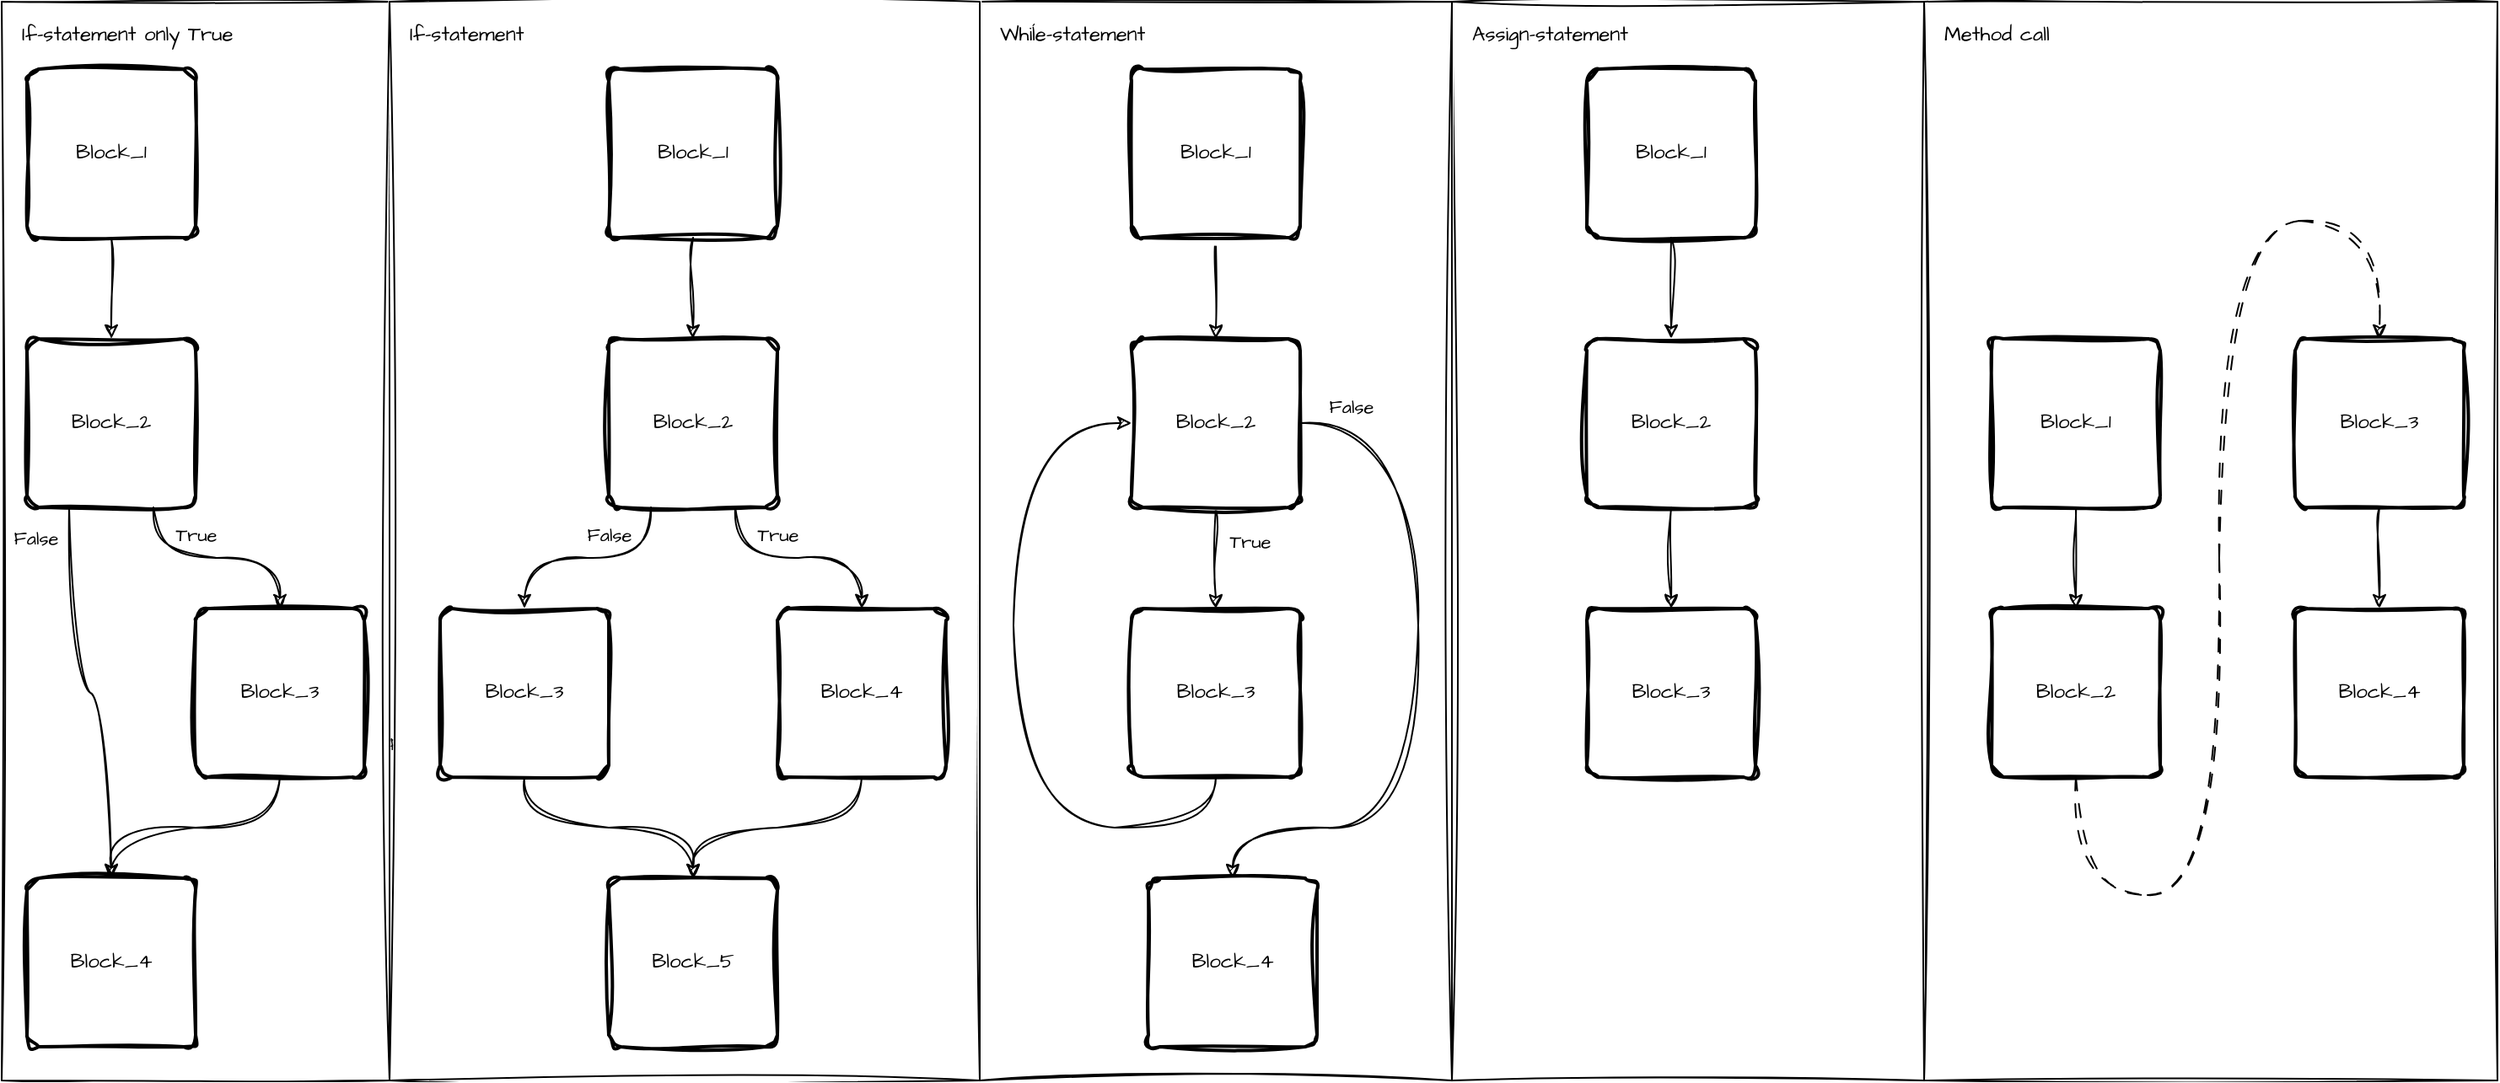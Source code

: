 <mxfile version="28.2.5">
  <diagram name="Page-1" id="BB44uWCkXg27HVllqEld">
    <mxGraphModel dx="1213" dy="741" grid="1" gridSize="10" guides="1" tooltips="1" connect="1" arrows="1" fold="1" page="1" pageScale="1" pageWidth="850" pageHeight="1100" math="0" shadow="0">
      <root>
        <mxCell id="0" />
        <mxCell id="1" parent="0" />
        <mxCell id="nSPVRApQLj-WV258VQ6m-121" value="" style="rounded=0;whiteSpace=wrap;html=1;hachureGap=4;fontFamily=Architects Daughter;fontSource=https%3A%2F%2Ffonts.googleapis.com%2Fcss%3Ffamily%3DArchitects%2BDaughter;sketch=1;curveFitting=1;jiggle=2;labelBackgroundColor=none;" parent="1" vertex="1">
          <mxGeometry x="1500" y="30" width="340" height="640" as="geometry" />
        </mxCell>
        <mxCell id="nSPVRApQLj-WV258VQ6m-112" value="" style="rounded=0;whiteSpace=wrap;html=1;hachureGap=4;fontFamily=Architects Daughter;fontSource=https%3A%2F%2Ffonts.googleapis.com%2Fcss%3Ffamily%3DArchitects%2BDaughter;sketch=1;curveFitting=1;jiggle=2;labelBackgroundColor=none;" parent="1" vertex="1">
          <mxGeometry x="1220" y="30" width="280" height="640" as="geometry" />
        </mxCell>
        <mxCell id="nSPVRApQLj-WV258VQ6m-100" value="" style="rounded=0;whiteSpace=wrap;html=1;hachureGap=4;fontFamily=Architects Daughter;fontSource=https%3A%2F%2Ffonts.googleapis.com%2Fcss%3Ffamily%3DArchitects%2BDaughter;sketch=1;curveFitting=1;jiggle=2;labelBackgroundColor=none;" parent="1" vertex="1">
          <mxGeometry x="940" y="30" width="280" height="640" as="geometry" />
        </mxCell>
        <mxCell id="nSPVRApQLj-WV258VQ6m-55" value="" style="rounded=0;whiteSpace=wrap;html=1;hachureGap=4;fontFamily=Architects Daughter;fontSource=https%3A%2F%2Ffonts.googleapis.com%2Fcss%3Ffamily%3DArchitects%2BDaughter;sketch=1;curveFitting=1;jiggle=2;labelBackgroundColor=none;" parent="1" vertex="1">
          <mxGeometry x="360" y="30" width="230" height="640" as="geometry" />
        </mxCell>
        <mxCell id="nSPVRApQLj-WV258VQ6m-46" value="" style="edgeStyle=orthogonalEdgeStyle;rounded=0;hachureGap=4;orthogonalLoop=1;jettySize=auto;html=1;fontFamily=Architects Daughter;fontSource=https%3A%2F%2Ffonts.googleapis.com%2Fcss%3Ffamily%3DArchitects%2BDaughter;sketch=1;curveFitting=1;jiggle=2;labelBackgroundColor=none;fontColor=default;" parent="1" source="nSPVRApQLj-WV258VQ6m-44" target="nSPVRApQLj-WV258VQ6m-45" edge="1">
          <mxGeometry relative="1" as="geometry" />
        </mxCell>
        <mxCell id="nSPVRApQLj-WV258VQ6m-44" value="Block_1" style="rounded=1;whiteSpace=wrap;html=1;absoluteArcSize=1;arcSize=14;strokeWidth=2;hachureGap=4;fontFamily=Architects Daughter;fontSource=https%3A%2F%2Ffonts.googleapis.com%2Fcss%3Ffamily%3DArchitects%2BDaughter;sketch=1;curveFitting=1;jiggle=2;labelBackgroundColor=none;" parent="1" vertex="1">
          <mxGeometry x="375" y="70" width="100" height="100" as="geometry" />
        </mxCell>
        <mxCell id="nSPVRApQLj-WV258VQ6m-45" value="Block_2" style="rounded=1;whiteSpace=wrap;html=1;absoluteArcSize=1;arcSize=14;strokeWidth=2;hachureGap=4;fontFamily=Architects Daughter;fontSource=https%3A%2F%2Ffonts.googleapis.com%2Fcss%3Ffamily%3DArchitects%2BDaughter;sketch=1;curveFitting=1;jiggle=2;labelBackgroundColor=none;" parent="1" vertex="1">
          <mxGeometry x="375" y="230" width="100" height="100" as="geometry" />
        </mxCell>
        <mxCell id="nSPVRApQLj-WV258VQ6m-47" value="Block_3" style="rounded=1;whiteSpace=wrap;html=1;absoluteArcSize=1;arcSize=14;strokeWidth=2;hachureGap=4;fontFamily=Architects Daughter;fontSource=https%3A%2F%2Ffonts.googleapis.com%2Fcss%3Ffamily%3DArchitects%2BDaughter;sketch=1;curveFitting=1;jiggle=2;labelBackgroundColor=none;" parent="1" vertex="1">
          <mxGeometry x="475" y="390" width="100" height="100" as="geometry" />
        </mxCell>
        <mxCell id="nSPVRApQLj-WV258VQ6m-48" value="Block_4" style="rounded=1;whiteSpace=wrap;html=1;absoluteArcSize=1;arcSize=14;strokeWidth=2;hachureGap=4;fontFamily=Architects Daughter;fontSource=https%3A%2F%2Ffonts.googleapis.com%2Fcss%3Ffamily%3DArchitects%2BDaughter;sketch=1;curveFitting=1;jiggle=2;labelBackgroundColor=none;" parent="1" vertex="1">
          <mxGeometry x="375" y="550" width="100" height="100" as="geometry" />
        </mxCell>
        <mxCell id="nSPVRApQLj-WV258VQ6m-49" value="" style="endArrow=classic;html=1;rounded=0;hachureGap=4;fontFamily=Architects Daughter;fontSource=https%3A%2F%2Ffonts.googleapis.com%2Fcss%3Ffamily%3DArchitects%2BDaughter;exitX=0.75;exitY=1;exitDx=0;exitDy=0;entryX=0.5;entryY=0;entryDx=0;entryDy=0;edgeStyle=orthogonalEdgeStyle;curved=1;sketch=1;curveFitting=1;jiggle=2;labelBackgroundColor=none;fontColor=default;" parent="1" source="nSPVRApQLj-WV258VQ6m-45" target="nSPVRApQLj-WV258VQ6m-47" edge="1">
          <mxGeometry width="50" height="50" relative="1" as="geometry">
            <mxPoint x="370" y="480" as="sourcePoint" />
            <mxPoint x="420" y="430" as="targetPoint" />
          </mxGeometry>
        </mxCell>
        <mxCell id="nSPVRApQLj-WV258VQ6m-53" value="True" style="edgeLabel;html=1;align=center;verticalAlign=middle;resizable=0;points=[];hachureGap=4;fontFamily=Architects Daughter;fontSource=https%3A%2F%2Ffonts.googleapis.com%2Fcss%3Ffamily%3DArchitects%2BDaughter;sketch=1;curveFitting=1;jiggle=2;labelBackgroundColor=none;" parent="nSPVRApQLj-WV258VQ6m-49" vertex="1" connectable="0">
          <mxGeometry x="-0.762" y="5" relative="1" as="geometry">
            <mxPoint x="20" as="offset" />
          </mxGeometry>
        </mxCell>
        <mxCell id="nSPVRApQLj-WV258VQ6m-50" value="" style="endArrow=classic;html=1;rounded=0;hachureGap=4;fontFamily=Architects Daughter;fontSource=https%3A%2F%2Ffonts.googleapis.com%2Fcss%3Ffamily%3DArchitects%2BDaughter;exitX=0.5;exitY=1;exitDx=0;exitDy=0;entryX=0.5;entryY=0;entryDx=0;entryDy=0;edgeStyle=orthogonalEdgeStyle;curved=1;sketch=1;curveFitting=1;jiggle=2;labelBackgroundColor=none;fontColor=default;" parent="1" source="nSPVRApQLj-WV258VQ6m-47" target="nSPVRApQLj-WV258VQ6m-48" edge="1">
          <mxGeometry width="50" height="50" relative="1" as="geometry">
            <mxPoint x="370" y="480" as="sourcePoint" />
            <mxPoint x="420" y="430" as="targetPoint" />
          </mxGeometry>
        </mxCell>
        <mxCell id="nSPVRApQLj-WV258VQ6m-52" value="" style="endArrow=classic;html=1;rounded=0;hachureGap=4;fontFamily=Architects Daughter;fontSource=https%3A%2F%2Ffonts.googleapis.com%2Fcss%3Ffamily%3DArchitects%2BDaughter;exitX=0.25;exitY=1;exitDx=0;exitDy=0;entryX=0.5;entryY=0;entryDx=0;entryDy=0;edgeStyle=orthogonalEdgeStyle;curved=1;sketch=1;curveFitting=1;jiggle=2;labelBackgroundColor=none;fontColor=default;" parent="1" source="nSPVRApQLj-WV258VQ6m-45" target="nSPVRApQLj-WV258VQ6m-48" edge="1">
          <mxGeometry width="50" height="50" relative="1" as="geometry">
            <mxPoint x="370" y="480" as="sourcePoint" />
            <mxPoint x="420" y="430" as="targetPoint" />
          </mxGeometry>
        </mxCell>
        <mxCell id="nSPVRApQLj-WV258VQ6m-54" value="False" style="edgeLabel;html=1;align=center;verticalAlign=middle;resizable=0;points=[];hachureGap=4;fontFamily=Architects Daughter;fontSource=https%3A%2F%2Ffonts.googleapis.com%2Fcss%3Ffamily%3DArchitects%2BDaughter;sketch=1;curveFitting=1;jiggle=2;labelBackgroundColor=none;" parent="nSPVRApQLj-WV258VQ6m-52" vertex="1" connectable="0">
          <mxGeometry x="-0.858" relative="1" as="geometry">
            <mxPoint x="-20" as="offset" />
          </mxGeometry>
        </mxCell>
        <mxCell id="nSPVRApQLj-WV258VQ6m-56" value="If-statement only True" style="text;html=1;align=left;verticalAlign=middle;whiteSpace=wrap;rounded=0;fontFamily=Architects Daughter;fontSource=https%3A%2F%2Ffonts.googleapis.com%2Fcss%3Ffamily%3DArchitects%2BDaughter;sketch=1;curveFitting=1;jiggle=2;labelBackgroundColor=none;" parent="1" vertex="1">
          <mxGeometry x="370" y="40" width="210" height="20" as="geometry" />
        </mxCell>
        <mxCell id="nSPVRApQLj-WV258VQ6m-58" value="" style="edgeStyle=orthogonalEdgeStyle;rounded=0;hachureGap=4;orthogonalLoop=1;jettySize=auto;html=1;fontFamily=Architects Daughter;fontSource=https%3A%2F%2Ffonts.googleapis.com%2Fcss%3Ffamily%3DArchitects%2BDaughter;sketch=1;curveFitting=1;jiggle=2;labelBackgroundColor=none;fontColor=default;" parent="1" edge="1">
          <mxGeometry relative="1" as="geometry">
            <mxPoint x="750" y="230.0" as="targetPoint" />
          </mxGeometry>
        </mxCell>
        <mxCell id="nSPVRApQLj-WV258VQ6m-63" value="" style="endArrow=classic;html=1;rounded=0;hachureGap=4;fontFamily=Architects Daughter;fontSource=https%3A%2F%2Ffonts.googleapis.com%2Fcss%3Ffamily%3DArchitects%2BDaughter;exitX=0.25;exitY=1;exitDx=0;exitDy=0;entryX=0.5;entryY=0;entryDx=0;entryDy=0;edgeStyle=orthogonalEdgeStyle;curved=1;sketch=1;curveFitting=1;jiggle=2;labelBackgroundColor=none;fontColor=default;" parent="1" edge="1">
          <mxGeometry width="50" height="50" relative="1" as="geometry">
            <mxPoint x="630" y="480" as="sourcePoint" />
            <mxPoint x="650" y="390.0" as="targetPoint" />
          </mxGeometry>
        </mxCell>
        <mxCell id="nSPVRApQLj-WV258VQ6m-64" value="False" style="edgeLabel;html=1;align=center;verticalAlign=middle;resizable=0;points=[];hachureGap=4;fontFamily=Architects Daughter;fontSource=https%3A%2F%2Ffonts.googleapis.com%2Fcss%3Ffamily%3DArchitects%2BDaughter;sketch=1;curveFitting=1;jiggle=2;labelBackgroundColor=none;" parent="nSPVRApQLj-WV258VQ6m-63" vertex="1" connectable="0">
          <mxGeometry x="-0.762" y="5" relative="1" as="geometry">
            <mxPoint x="-40" y="-6" as="offset" />
          </mxGeometry>
        </mxCell>
        <mxCell id="nSPVRApQLj-WV258VQ6m-65" value="" style="endArrow=classic;html=1;rounded=0;hachureGap=4;fontFamily=Architects Daughter;fontSource=https%3A%2F%2Ffonts.googleapis.com%2Fcss%3Ffamily%3DArchitects%2BDaughter;exitX=0.5;exitY=1;exitDx=0;exitDy=0;entryX=0.5;entryY=0;entryDx=0;entryDy=0;edgeStyle=orthogonalEdgeStyle;curved=1;sketch=1;curveFitting=1;jiggle=2;labelBackgroundColor=none;fontColor=default;" parent="1" edge="1">
          <mxGeometry width="50" height="50" relative="1" as="geometry">
            <mxPoint x="630" y="480" as="sourcePoint" />
            <mxPoint x="750" y="550.0" as="targetPoint" />
          </mxGeometry>
        </mxCell>
        <mxCell id="nSPVRApQLj-WV258VQ6m-69" value="" style="rounded=0;whiteSpace=wrap;html=1;hachureGap=4;fontFamily=Architects Daughter;fontSource=https%3A%2F%2Ffonts.googleapis.com%2Fcss%3Ffamily%3DArchitects%2BDaughter;sketch=1;curveFitting=1;jiggle=2;labelBackgroundColor=none;" parent="1" vertex="1">
          <mxGeometry x="590" y="30" width="350" height="640" as="geometry" />
        </mxCell>
        <mxCell id="nSPVRApQLj-WV258VQ6m-70" value="" style="edgeStyle=orthogonalEdgeStyle;rounded=0;hachureGap=4;orthogonalLoop=1;jettySize=auto;html=1;fontFamily=Architects Daughter;fontSource=https%3A%2F%2Ffonts.googleapis.com%2Fcss%3Ffamily%3DArchitects%2BDaughter;sketch=1;curveFitting=1;jiggle=2;labelBackgroundColor=none;fontColor=default;" parent="1" source="nSPVRApQLj-WV258VQ6m-71" target="nSPVRApQLj-WV258VQ6m-72" edge="1">
          <mxGeometry relative="1" as="geometry" />
        </mxCell>
        <mxCell id="nSPVRApQLj-WV258VQ6m-71" value="Block_1" style="rounded=1;whiteSpace=wrap;html=1;absoluteArcSize=1;arcSize=14;strokeWidth=2;hachureGap=4;fontFamily=Architects Daughter;fontSource=https%3A%2F%2Ffonts.googleapis.com%2Fcss%3Ffamily%3DArchitects%2BDaughter;sketch=1;curveFitting=1;jiggle=2;labelBackgroundColor=none;" parent="1" vertex="1">
          <mxGeometry x="720" y="70" width="100" height="100" as="geometry" />
        </mxCell>
        <mxCell id="nSPVRApQLj-WV258VQ6m-72" value="Block_2" style="rounded=1;whiteSpace=wrap;html=1;absoluteArcSize=1;arcSize=14;strokeWidth=2;hachureGap=4;fontFamily=Architects Daughter;fontSource=https%3A%2F%2Ffonts.googleapis.com%2Fcss%3Ffamily%3DArchitects%2BDaughter;sketch=1;curveFitting=1;jiggle=2;labelBackgroundColor=none;" parent="1" vertex="1">
          <mxGeometry x="720" y="230" width="100" height="100" as="geometry" />
        </mxCell>
        <mxCell id="nSPVRApQLj-WV258VQ6m-73" value="Block_4" style="rounded=1;whiteSpace=wrap;html=1;absoluteArcSize=1;arcSize=14;strokeWidth=2;hachureGap=4;fontFamily=Architects Daughter;fontSource=https%3A%2F%2Ffonts.googleapis.com%2Fcss%3Ffamily%3DArchitects%2BDaughter;sketch=1;curveFitting=1;jiggle=2;labelBackgroundColor=none;" parent="1" vertex="1">
          <mxGeometry x="820" y="390" width="100" height="100" as="geometry" />
        </mxCell>
        <mxCell id="nSPVRApQLj-WV258VQ6m-74" value="Block_5" style="rounded=1;whiteSpace=wrap;html=1;absoluteArcSize=1;arcSize=14;strokeWidth=2;hachureGap=4;fontFamily=Architects Daughter;fontSource=https%3A%2F%2Ffonts.googleapis.com%2Fcss%3Ffamily%3DArchitects%2BDaughter;sketch=1;curveFitting=1;jiggle=2;labelBackgroundColor=none;" parent="1" vertex="1">
          <mxGeometry x="720" y="550" width="100" height="100" as="geometry" />
        </mxCell>
        <mxCell id="nSPVRApQLj-WV258VQ6m-75" value="" style="endArrow=classic;html=1;rounded=0;hachureGap=4;fontFamily=Architects Daughter;fontSource=https%3A%2F%2Ffonts.googleapis.com%2Fcss%3Ffamily%3DArchitects%2BDaughter;exitX=0.75;exitY=1;exitDx=0;exitDy=0;entryX=0.5;entryY=0;entryDx=0;entryDy=0;edgeStyle=orthogonalEdgeStyle;curved=1;sketch=1;curveFitting=1;jiggle=2;labelBackgroundColor=none;fontColor=default;" parent="1" source="nSPVRApQLj-WV258VQ6m-72" target="nSPVRApQLj-WV258VQ6m-73" edge="1">
          <mxGeometry width="50" height="50" relative="1" as="geometry">
            <mxPoint x="630" y="480" as="sourcePoint" />
            <mxPoint x="680" y="430" as="targetPoint" />
          </mxGeometry>
        </mxCell>
        <mxCell id="nSPVRApQLj-WV258VQ6m-76" value="True" style="edgeLabel;html=1;align=center;verticalAlign=middle;resizable=0;points=[];hachureGap=4;fontFamily=Architects Daughter;fontSource=https%3A%2F%2Ffonts.googleapis.com%2Fcss%3Ffamily%3DArchitects%2BDaughter;sketch=1;curveFitting=1;jiggle=2;labelBackgroundColor=none;" parent="nSPVRApQLj-WV258VQ6m-75" vertex="1" connectable="0">
          <mxGeometry x="-0.762" y="5" relative="1" as="geometry">
            <mxPoint x="20" as="offset" />
          </mxGeometry>
        </mxCell>
        <mxCell id="nSPVRApQLj-WV258VQ6m-77" value="" style="endArrow=classic;html=1;rounded=0;hachureGap=4;fontFamily=Architects Daughter;fontSource=https%3A%2F%2Ffonts.googleapis.com%2Fcss%3Ffamily%3DArchitects%2BDaughter;exitX=0.5;exitY=1;exitDx=0;exitDy=0;entryX=0.5;entryY=0;entryDx=0;entryDy=0;edgeStyle=orthogonalEdgeStyle;curved=1;sketch=1;curveFitting=1;jiggle=2;labelBackgroundColor=none;fontColor=default;" parent="1" source="nSPVRApQLj-WV258VQ6m-73" target="nSPVRApQLj-WV258VQ6m-74" edge="1">
          <mxGeometry width="50" height="50" relative="1" as="geometry">
            <mxPoint x="630" y="480" as="sourcePoint" />
            <mxPoint x="680" y="430" as="targetPoint" />
          </mxGeometry>
        </mxCell>
        <mxCell id="nSPVRApQLj-WV258VQ6m-80" value="If-statement" style="text;html=1;align=left;verticalAlign=middle;whiteSpace=wrap;rounded=0;fontFamily=Architects Daughter;fontSource=https%3A%2F%2Ffonts.googleapis.com%2Fcss%3Ffamily%3DArchitects%2BDaughter;sketch=1;curveFitting=1;jiggle=2;labelBackgroundColor=none;" parent="1" vertex="1">
          <mxGeometry x="600" y="40" width="330" height="20" as="geometry" />
        </mxCell>
        <mxCell id="nSPVRApQLj-WV258VQ6m-81" value="Block_3" style="rounded=1;whiteSpace=wrap;html=1;absoluteArcSize=1;arcSize=14;strokeWidth=2;hachureGap=4;fontFamily=Architects Daughter;fontSource=https%3A%2F%2Ffonts.googleapis.com%2Fcss%3Ffamily%3DArchitects%2BDaughter;sketch=1;curveFitting=1;jiggle=2;labelBackgroundColor=none;" parent="1" vertex="1">
          <mxGeometry x="620" y="390" width="100" height="100" as="geometry" />
        </mxCell>
        <mxCell id="nSPVRApQLj-WV258VQ6m-82" value="" style="endArrow=classic;html=1;rounded=0;hachureGap=4;fontFamily=Architects Daughter;fontSource=https%3A%2F%2Ffonts.googleapis.com%2Fcss%3Ffamily%3DArchitects%2BDaughter;exitX=0.25;exitY=1;exitDx=0;exitDy=0;entryX=0.5;entryY=0;entryDx=0;entryDy=0;edgeStyle=orthogonalEdgeStyle;curved=1;sketch=1;curveFitting=1;jiggle=2;labelBackgroundColor=none;fontColor=default;" parent="1" source="nSPVRApQLj-WV258VQ6m-72" target="nSPVRApQLj-WV258VQ6m-81" edge="1">
          <mxGeometry width="50" height="50" relative="1" as="geometry">
            <mxPoint x="830" y="350" as="sourcePoint" />
            <mxPoint x="905" y="410" as="targetPoint" />
          </mxGeometry>
        </mxCell>
        <mxCell id="nSPVRApQLj-WV258VQ6m-83" value="False" style="edgeLabel;html=1;align=center;verticalAlign=middle;resizable=0;points=[];hachureGap=4;fontFamily=Architects Daughter;fontSource=https%3A%2F%2Ffonts.googleapis.com%2Fcss%3Ffamily%3DArchitects%2BDaughter;sketch=1;curveFitting=1;jiggle=2;labelBackgroundColor=none;" parent="nSPVRApQLj-WV258VQ6m-82" vertex="1" connectable="0">
          <mxGeometry x="-0.762" y="5" relative="1" as="geometry">
            <mxPoint x="-30" as="offset" />
          </mxGeometry>
        </mxCell>
        <mxCell id="nSPVRApQLj-WV258VQ6m-84" value="" style="endArrow=classic;html=1;rounded=0;hachureGap=4;fontFamily=Architects Daughter;fontSource=https%3A%2F%2Ffonts.googleapis.com%2Fcss%3Ffamily%3DArchitects%2BDaughter;exitX=0.5;exitY=1;exitDx=0;exitDy=0;entryX=0.5;entryY=0;entryDx=0;entryDy=0;edgeStyle=orthogonalEdgeStyle;curved=1;sketch=1;curveFitting=1;jiggle=2;labelBackgroundColor=none;fontColor=default;" parent="1" source="nSPVRApQLj-WV258VQ6m-81" target="nSPVRApQLj-WV258VQ6m-74" edge="1">
          <mxGeometry width="50" height="50" relative="1" as="geometry">
            <mxPoint x="880" y="520" as="sourcePoint" />
            <mxPoint x="780" y="580" as="targetPoint" />
          </mxGeometry>
        </mxCell>
        <mxCell id="nSPVRApQLj-WV258VQ6m-94" value="" style="edgeStyle=orthogonalEdgeStyle;rounded=0;hachureGap=4;orthogonalLoop=1;jettySize=auto;html=1;fontFamily=Architects Daughter;fontSource=https%3A%2F%2Ffonts.googleapis.com%2Fcss%3Ffamily%3DArchitects%2BDaughter;sketch=1;curveFitting=1;jiggle=2;labelBackgroundColor=none;fontColor=default;" parent="1" source="nSPVRApQLj-WV258VQ6m-89" target="nSPVRApQLj-WV258VQ6m-90" edge="1">
          <mxGeometry relative="1" as="geometry" />
        </mxCell>
        <mxCell id="nSPVRApQLj-WV258VQ6m-89" value="Block_1" style="rounded=1;whiteSpace=wrap;html=1;absoluteArcSize=1;arcSize=14;strokeWidth=2;hachureGap=4;fontFamily=Architects Daughter;fontSource=https%3A%2F%2Ffonts.googleapis.com%2Fcss%3Ffamily%3DArchitects%2BDaughter;sketch=1;curveFitting=1;jiggle=2;labelBackgroundColor=none;" parent="1" vertex="1">
          <mxGeometry x="1030" y="70" width="100" height="100" as="geometry" />
        </mxCell>
        <mxCell id="nSPVRApQLj-WV258VQ6m-95" value="" style="edgeStyle=orthogonalEdgeStyle;rounded=0;hachureGap=4;orthogonalLoop=1;jettySize=auto;html=1;fontFamily=Architects Daughter;fontSource=https%3A%2F%2Ffonts.googleapis.com%2Fcss%3Ffamily%3DArchitects%2BDaughter;sketch=1;curveFitting=1;jiggle=2;labelBackgroundColor=none;fontColor=default;" parent="1" source="nSPVRApQLj-WV258VQ6m-90" target="nSPVRApQLj-WV258VQ6m-93" edge="1">
          <mxGeometry relative="1" as="geometry" />
        </mxCell>
        <mxCell id="nSPVRApQLj-WV258VQ6m-97" value="True" style="edgeLabel;html=1;align=center;verticalAlign=middle;resizable=0;points=[];hachureGap=4;fontFamily=Architects Daughter;fontSource=https%3A%2F%2Ffonts.googleapis.com%2Fcss%3Ffamily%3DArchitects%2BDaughter;sketch=1;curveFitting=1;jiggle=2;labelBackgroundColor=none;" parent="nSPVRApQLj-WV258VQ6m-95" vertex="1" connectable="0">
          <mxGeometry x="-0.062" relative="1" as="geometry">
            <mxPoint x="20" y="-8" as="offset" />
          </mxGeometry>
        </mxCell>
        <mxCell id="nSPVRApQLj-WV258VQ6m-90" value="Block_2" style="rounded=1;whiteSpace=wrap;html=1;absoluteArcSize=1;arcSize=14;strokeWidth=2;hachureGap=4;fontFamily=Architects Daughter;fontSource=https%3A%2F%2Ffonts.googleapis.com%2Fcss%3Ffamily%3DArchitects%2BDaughter;sketch=1;curveFitting=1;jiggle=2;labelBackgroundColor=none;" parent="1" vertex="1">
          <mxGeometry x="1030" y="230" width="100" height="100" as="geometry" />
        </mxCell>
        <mxCell id="nSPVRApQLj-WV258VQ6m-92" value="Block_4" style="rounded=1;whiteSpace=wrap;html=1;absoluteArcSize=1;arcSize=14;strokeWidth=2;hachureGap=4;fontFamily=Architects Daughter;fontSource=https%3A%2F%2Ffonts.googleapis.com%2Fcss%3Ffamily%3DArchitects%2BDaughter;sketch=1;curveFitting=1;jiggle=2;labelBackgroundColor=none;" parent="1" vertex="1">
          <mxGeometry x="1040" y="550" width="100" height="100" as="geometry" />
        </mxCell>
        <mxCell id="nSPVRApQLj-WV258VQ6m-93" value="Block_3" style="rounded=1;whiteSpace=wrap;html=1;absoluteArcSize=1;arcSize=14;strokeWidth=2;hachureGap=4;fontFamily=Architects Daughter;fontSource=https%3A%2F%2Ffonts.googleapis.com%2Fcss%3Ffamily%3DArchitects%2BDaughter;sketch=1;curveFitting=1;jiggle=2;labelBackgroundColor=none;" parent="1" vertex="1">
          <mxGeometry x="1030" y="390" width="100" height="100" as="geometry" />
        </mxCell>
        <mxCell id="nSPVRApQLj-WV258VQ6m-96" value="" style="endArrow=classic;html=1;rounded=0;hachureGap=4;fontFamily=Architects Daughter;fontSource=https%3A%2F%2Ffonts.googleapis.com%2Fcss%3Ffamily%3DArchitects%2BDaughter;exitX=0.5;exitY=1;exitDx=0;exitDy=0;entryX=0;entryY=0.5;entryDx=0;entryDy=0;edgeStyle=orthogonalEdgeStyle;curved=1;sketch=1;curveFitting=1;jiggle=2;labelBackgroundColor=none;fontColor=default;" parent="1" source="nSPVRApQLj-WV258VQ6m-93" target="nSPVRApQLj-WV258VQ6m-90" edge="1">
          <mxGeometry width="50" height="50" relative="1" as="geometry">
            <mxPoint x="960" y="430" as="sourcePoint" />
            <mxPoint x="1010" y="380" as="targetPoint" />
            <Array as="points">
              <mxPoint x="1080" y="520" />
              <mxPoint x="960" y="520" />
              <mxPoint x="960" y="280" />
            </Array>
          </mxGeometry>
        </mxCell>
        <mxCell id="nSPVRApQLj-WV258VQ6m-98" value="" style="endArrow=classic;html=1;rounded=0;hachureGap=4;fontFamily=Architects Daughter;fontSource=https%3A%2F%2Ffonts.googleapis.com%2Fcss%3Ffamily%3DArchitects%2BDaughter;exitX=1;exitY=0.5;exitDx=0;exitDy=0;entryX=0.5;entryY=0;entryDx=0;entryDy=0;edgeStyle=orthogonalEdgeStyle;curved=1;sketch=1;curveFitting=1;jiggle=2;labelBackgroundColor=none;fontColor=default;" parent="1" source="nSPVRApQLj-WV258VQ6m-90" target="nSPVRApQLj-WV258VQ6m-92" edge="1">
          <mxGeometry width="50" height="50" relative="1" as="geometry">
            <mxPoint x="1110" y="430" as="sourcePoint" />
            <mxPoint x="1160" y="380" as="targetPoint" />
            <Array as="points">
              <mxPoint x="1200" y="280" />
              <mxPoint x="1200" y="520" />
              <mxPoint x="1090" y="520" />
            </Array>
          </mxGeometry>
        </mxCell>
        <mxCell id="nSPVRApQLj-WV258VQ6m-99" value="False" style="edgeLabel;html=1;align=center;verticalAlign=middle;resizable=0;points=[];hachureGap=4;fontFamily=Architects Daughter;fontSource=https%3A%2F%2Ffonts.googleapis.com%2Fcss%3Ffamily%3DArchitects%2BDaughter;sketch=1;curveFitting=1;jiggle=2;labelBackgroundColor=none;" parent="nSPVRApQLj-WV258VQ6m-98" vertex="1" connectable="0">
          <mxGeometry x="-0.814" y="-14" relative="1" as="geometry">
            <mxPoint x="-12" y="-24" as="offset" />
          </mxGeometry>
        </mxCell>
        <mxCell id="nSPVRApQLj-WV258VQ6m-105" value="Whiĺe-statement" style="text;html=1;align=left;verticalAlign=middle;whiteSpace=wrap;rounded=0;fontFamily=Architects Daughter;fontSource=https%3A%2F%2Ffonts.googleapis.com%2Fcss%3Ffamily%3DArchitects%2BDaughter;sketch=1;curveFitting=1;jiggle=2;labelBackgroundColor=none;" parent="1" vertex="1">
          <mxGeometry x="950" y="40" width="260" height="20" as="geometry" />
        </mxCell>
        <mxCell id="nSPVRApQLj-WV258VQ6m-110" value="" style="edgeStyle=orthogonalEdgeStyle;rounded=0;sketch=1;hachureGap=4;jiggle=2;curveFitting=1;orthogonalLoop=1;jettySize=auto;html=1;fontFamily=Architects Daughter;fontSource=https%3A%2F%2Ffonts.googleapis.com%2Fcss%3Ffamily%3DArchitects%2BDaughter;" parent="1" source="nSPVRApQLj-WV258VQ6m-107" target="nSPVRApQLj-WV258VQ6m-108" edge="1">
          <mxGeometry relative="1" as="geometry" />
        </mxCell>
        <mxCell id="nSPVRApQLj-WV258VQ6m-107" value="Block_1" style="rounded=1;whiteSpace=wrap;html=1;absoluteArcSize=1;arcSize=14;strokeWidth=2;sketch=1;hachureGap=4;jiggle=2;curveFitting=1;fontFamily=Architects Daughter;fontSource=https%3A%2F%2Ffonts.googleapis.com%2Fcss%3Ffamily%3DArchitects%2BDaughter;" parent="1" vertex="1">
          <mxGeometry x="1300" y="70" width="100" height="100" as="geometry" />
        </mxCell>
        <mxCell id="nSPVRApQLj-WV258VQ6m-111" value="" style="edgeStyle=orthogonalEdgeStyle;rounded=0;sketch=1;hachureGap=4;jiggle=2;curveFitting=1;orthogonalLoop=1;jettySize=auto;html=1;fontFamily=Architects Daughter;fontSource=https%3A%2F%2Ffonts.googleapis.com%2Fcss%3Ffamily%3DArchitects%2BDaughter;" parent="1" source="nSPVRApQLj-WV258VQ6m-108" target="nSPVRApQLj-WV258VQ6m-109" edge="1">
          <mxGeometry relative="1" as="geometry" />
        </mxCell>
        <mxCell id="nSPVRApQLj-WV258VQ6m-108" value="Block_2" style="rounded=1;whiteSpace=wrap;html=1;absoluteArcSize=1;arcSize=14;strokeWidth=2;sketch=1;hachureGap=4;jiggle=2;curveFitting=1;fontFamily=Architects Daughter;fontSource=https%3A%2F%2Ffonts.googleapis.com%2Fcss%3Ffamily%3DArchitects%2BDaughter;" parent="1" vertex="1">
          <mxGeometry x="1300" y="230" width="100" height="100" as="geometry" />
        </mxCell>
        <mxCell id="nSPVRApQLj-WV258VQ6m-109" value="Block_3" style="rounded=1;whiteSpace=wrap;html=1;absoluteArcSize=1;arcSize=14;strokeWidth=2;sketch=1;hachureGap=4;jiggle=2;curveFitting=1;fontFamily=Architects Daughter;fontSource=https%3A%2F%2Ffonts.googleapis.com%2Fcss%3Ffamily%3DArchitects%2BDaughter;" parent="1" vertex="1">
          <mxGeometry x="1300" y="390" width="100" height="100" as="geometry" />
        </mxCell>
        <mxCell id="nSPVRApQLj-WV258VQ6m-113" value="Assign-statement" style="text;html=1;align=left;verticalAlign=middle;whiteSpace=wrap;rounded=0;fontFamily=Architects Daughter;fontSource=https%3A%2F%2Ffonts.googleapis.com%2Fcss%3Ffamily%3DArchitects%2BDaughter;sketch=1;curveFitting=1;jiggle=2;labelBackgroundColor=none;" parent="1" vertex="1">
          <mxGeometry x="1230" y="40" width="260" height="20" as="geometry" />
        </mxCell>
        <mxCell id="nSPVRApQLj-WV258VQ6m-118" value="" style="edgeStyle=orthogonalEdgeStyle;rounded=0;sketch=1;hachureGap=4;jiggle=2;curveFitting=1;orthogonalLoop=1;jettySize=auto;html=1;fontFamily=Architects Daughter;fontSource=https%3A%2F%2Ffonts.googleapis.com%2Fcss%3Ffamily%3DArchitects%2BDaughter;" parent="1" source="nSPVRApQLj-WV258VQ6m-114" target="nSPVRApQLj-WV258VQ6m-115" edge="1">
          <mxGeometry relative="1" as="geometry" />
        </mxCell>
        <mxCell id="nSPVRApQLj-WV258VQ6m-114" value="Block_1" style="rounded=1;whiteSpace=wrap;html=1;absoluteArcSize=1;arcSize=14;strokeWidth=2;sketch=1;hachureGap=4;jiggle=2;curveFitting=1;fontFamily=Architects Daughter;fontSource=https%3A%2F%2Ffonts.googleapis.com%2Fcss%3Ffamily%3DArchitects%2BDaughter;" parent="1" vertex="1">
          <mxGeometry x="1540" y="230" width="100" height="100" as="geometry" />
        </mxCell>
        <mxCell id="nSPVRApQLj-WV258VQ6m-115" value="Block_2" style="rounded=1;whiteSpace=wrap;html=1;absoluteArcSize=1;arcSize=14;strokeWidth=2;sketch=1;hachureGap=4;jiggle=2;curveFitting=1;fontFamily=Architects Daughter;fontSource=https%3A%2F%2Ffonts.googleapis.com%2Fcss%3Ffamily%3DArchitects%2BDaughter;" parent="1" vertex="1">
          <mxGeometry x="1540" y="390" width="100" height="100" as="geometry" />
        </mxCell>
        <mxCell id="nSPVRApQLj-WV258VQ6m-120" value="" style="edgeStyle=orthogonalEdgeStyle;rounded=0;sketch=1;hachureGap=4;jiggle=2;curveFitting=1;orthogonalLoop=1;jettySize=auto;html=1;fontFamily=Architects Daughter;fontSource=https%3A%2F%2Ffonts.googleapis.com%2Fcss%3Ffamily%3DArchitects%2BDaughter;" parent="1" source="nSPVRApQLj-WV258VQ6m-116" target="nSPVRApQLj-WV258VQ6m-117" edge="1">
          <mxGeometry relative="1" as="geometry" />
        </mxCell>
        <mxCell id="nSPVRApQLj-WV258VQ6m-116" value="Block_3" style="rounded=1;whiteSpace=wrap;html=1;absoluteArcSize=1;arcSize=14;strokeWidth=2;sketch=1;hachureGap=4;jiggle=2;curveFitting=1;fontFamily=Architects Daughter;fontSource=https%3A%2F%2Ffonts.googleapis.com%2Fcss%3Ffamily%3DArchitects%2BDaughter;" parent="1" vertex="1">
          <mxGeometry x="1720" y="230" width="100" height="100" as="geometry" />
        </mxCell>
        <mxCell id="nSPVRApQLj-WV258VQ6m-117" value="Block_4" style="rounded=1;whiteSpace=wrap;html=1;absoluteArcSize=1;arcSize=14;strokeWidth=2;sketch=1;hachureGap=4;jiggle=2;curveFitting=1;fontFamily=Architects Daughter;fontSource=https%3A%2F%2Ffonts.googleapis.com%2Fcss%3Ffamily%3DArchitects%2BDaughter;" parent="1" vertex="1">
          <mxGeometry x="1720" y="390" width="100" height="100" as="geometry" />
        </mxCell>
        <mxCell id="nSPVRApQLj-WV258VQ6m-119" value="" style="endArrow=classic;html=1;rounded=0;sketch=1;hachureGap=4;jiggle=2;curveFitting=1;fontFamily=Architects Daughter;fontSource=https%3A%2F%2Ffonts.googleapis.com%2Fcss%3Ffamily%3DArchitects%2BDaughter;entryX=0.5;entryY=0;entryDx=0;entryDy=0;exitX=0.5;exitY=1;exitDx=0;exitDy=0;edgeStyle=orthogonalEdgeStyle;curved=1;dashed=1;dashPattern=8 8;" parent="1" source="nSPVRApQLj-WV258VQ6m-115" target="nSPVRApQLj-WV258VQ6m-116" edge="1">
          <mxGeometry width="50" height="50" relative="1" as="geometry">
            <mxPoint x="1550" y="370" as="sourcePoint" />
            <mxPoint x="1600" y="320" as="targetPoint" />
            <Array as="points">
              <mxPoint x="1590" y="560" />
              <mxPoint x="1675" y="560" />
              <mxPoint x="1675" y="160" />
              <mxPoint x="1770" y="160" />
            </Array>
          </mxGeometry>
        </mxCell>
        <mxCell id="nSPVRApQLj-WV258VQ6m-122" value="Method call" style="text;html=1;align=left;verticalAlign=middle;whiteSpace=wrap;rounded=0;fontFamily=Architects Daughter;fontSource=https%3A%2F%2Ffonts.googleapis.com%2Fcss%3Ffamily%3DArchitects%2BDaughter;sketch=1;curveFitting=1;jiggle=2;labelBackgroundColor=none;" parent="1" vertex="1">
          <mxGeometry x="1510" y="40" width="260" height="20" as="geometry" />
        </mxCell>
      </root>
    </mxGraphModel>
  </diagram>
</mxfile>
